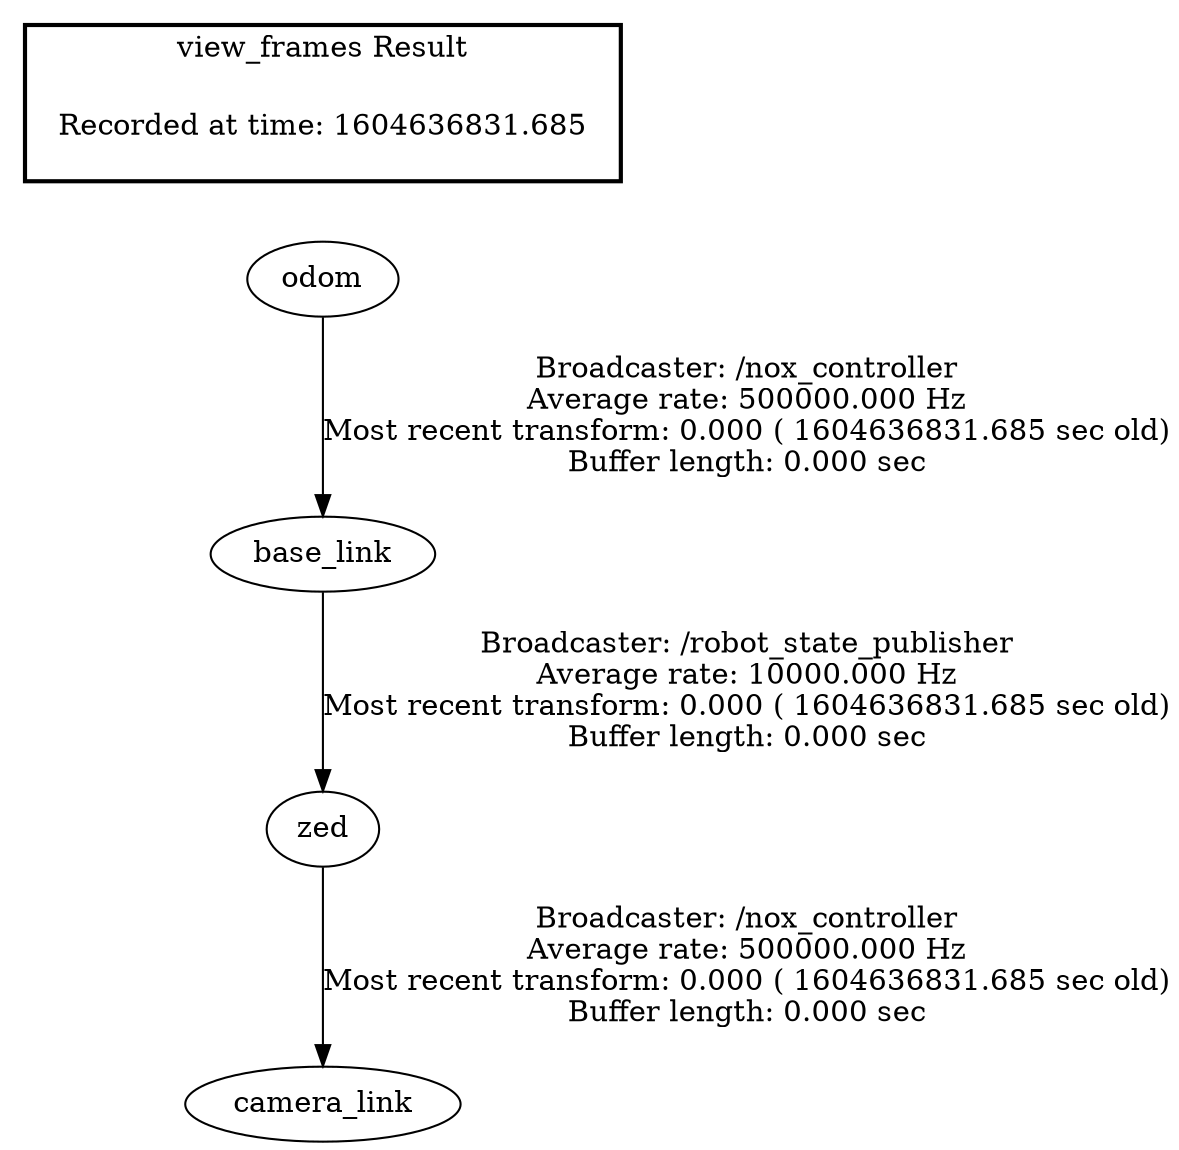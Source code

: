 digraph G {
"base_link" -> "zed"[label="Broadcaster: /robot_state_publisher\nAverage rate: 10000.000 Hz\nMost recent transform: 0.000 ( 1604636831.685 sec old)\nBuffer length: 0.000 sec\n"];
"odom" -> "base_link"[label="Broadcaster: /nox_controller\nAverage rate: 500000.000 Hz\nMost recent transform: 0.000 ( 1604636831.685 sec old)\nBuffer length: 0.000 sec\n"];
"zed" -> "camera_link"[label="Broadcaster: /nox_controller\nAverage rate: 500000.000 Hz\nMost recent transform: 0.000 ( 1604636831.685 sec old)\nBuffer length: 0.000 sec\n"];
edge [style=invis];
 subgraph cluster_legend { style=bold; color=black; label ="view_frames Result";
"Recorded at time: 1604636831.685"[ shape=plaintext ] ;
 }->"odom";
}